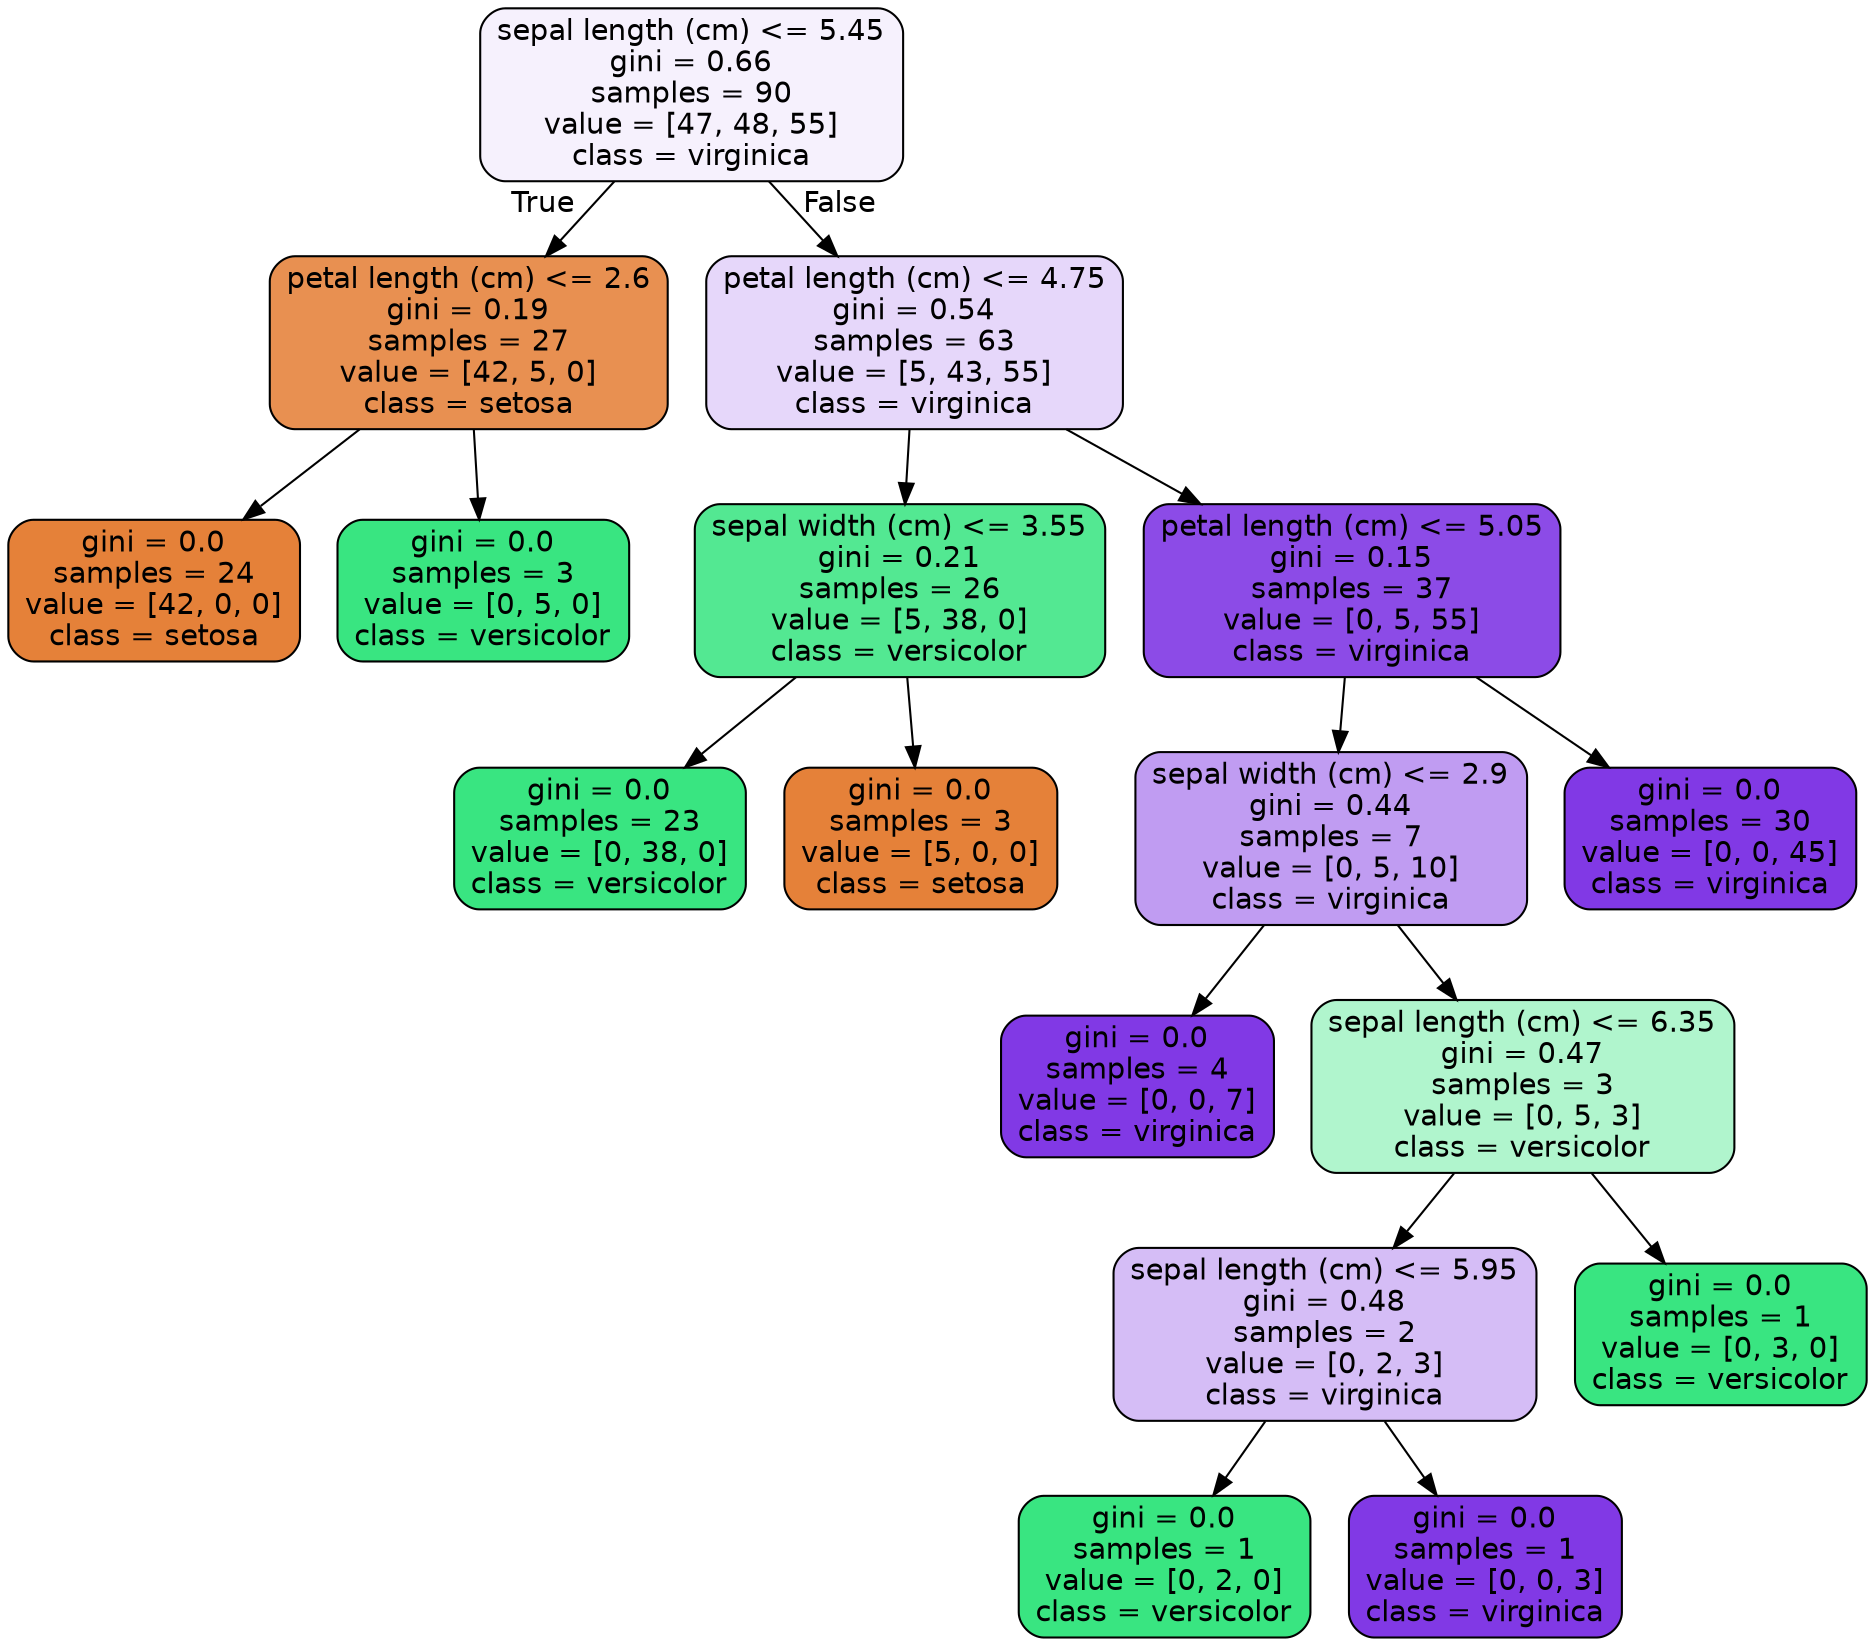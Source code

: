digraph Tree {
node [shape=box, style="filled, rounded", color="black", fontname=helvetica] ;
edge [fontname=helvetica] ;
0 [label="sepal length (cm) <= 5.45\ngini = 0.66\nsamples = 90\nvalue = [47, 48, 55]\nclass = virginica", fillcolor="#f6f1fd"] ;
1 [label="petal length (cm) <= 2.6\ngini = 0.19\nsamples = 27\nvalue = [42, 5, 0]\nclass = setosa", fillcolor="#e89051"] ;
0 -> 1 [labeldistance=2.5, labelangle=45, headlabel="True"] ;
2 [label="gini = 0.0\nsamples = 24\nvalue = [42, 0, 0]\nclass = setosa", fillcolor="#e58139"] ;
1 -> 2 ;
3 [label="gini = 0.0\nsamples = 3\nvalue = [0, 5, 0]\nclass = versicolor", fillcolor="#39e581"] ;
1 -> 3 ;
4 [label="petal length (cm) <= 4.75\ngini = 0.54\nsamples = 63\nvalue = [5, 43, 55]\nclass = virginica", fillcolor="#e6d7fa"] ;
0 -> 4 [labeldistance=2.5, labelangle=-45, headlabel="False"] ;
5 [label="sepal width (cm) <= 3.55\ngini = 0.21\nsamples = 26\nvalue = [5, 38, 0]\nclass = versicolor", fillcolor="#53e892"] ;
4 -> 5 ;
6 [label="gini = 0.0\nsamples = 23\nvalue = [0, 38, 0]\nclass = versicolor", fillcolor="#39e581"] ;
5 -> 6 ;
7 [label="gini = 0.0\nsamples = 3\nvalue = [5, 0, 0]\nclass = setosa", fillcolor="#e58139"] ;
5 -> 7 ;
8 [label="petal length (cm) <= 5.05\ngini = 0.15\nsamples = 37\nvalue = [0, 5, 55]\nclass = virginica", fillcolor="#8c4be7"] ;
4 -> 8 ;
9 [label="sepal width (cm) <= 2.9\ngini = 0.44\nsamples = 7\nvalue = [0, 5, 10]\nclass = virginica", fillcolor="#c09cf2"] ;
8 -> 9 ;
10 [label="gini = 0.0\nsamples = 4\nvalue = [0, 0, 7]\nclass = virginica", fillcolor="#8139e5"] ;
9 -> 10 ;
11 [label="sepal length (cm) <= 6.35\ngini = 0.47\nsamples = 3\nvalue = [0, 5, 3]\nclass = versicolor", fillcolor="#b0f5cd"] ;
9 -> 11 ;
12 [label="sepal length (cm) <= 5.95\ngini = 0.48\nsamples = 2\nvalue = [0, 2, 3]\nclass = virginica", fillcolor="#d5bdf6"] ;
11 -> 12 ;
13 [label="gini = 0.0\nsamples = 1\nvalue = [0, 2, 0]\nclass = versicolor", fillcolor="#39e581"] ;
12 -> 13 ;
14 [label="gini = 0.0\nsamples = 1\nvalue = [0, 0, 3]\nclass = virginica", fillcolor="#8139e5"] ;
12 -> 14 ;
15 [label="gini = 0.0\nsamples = 1\nvalue = [0, 3, 0]\nclass = versicolor", fillcolor="#39e581"] ;
11 -> 15 ;
16 [label="gini = 0.0\nsamples = 30\nvalue = [0, 0, 45]\nclass = virginica", fillcolor="#8139e5"] ;
8 -> 16 ;
}